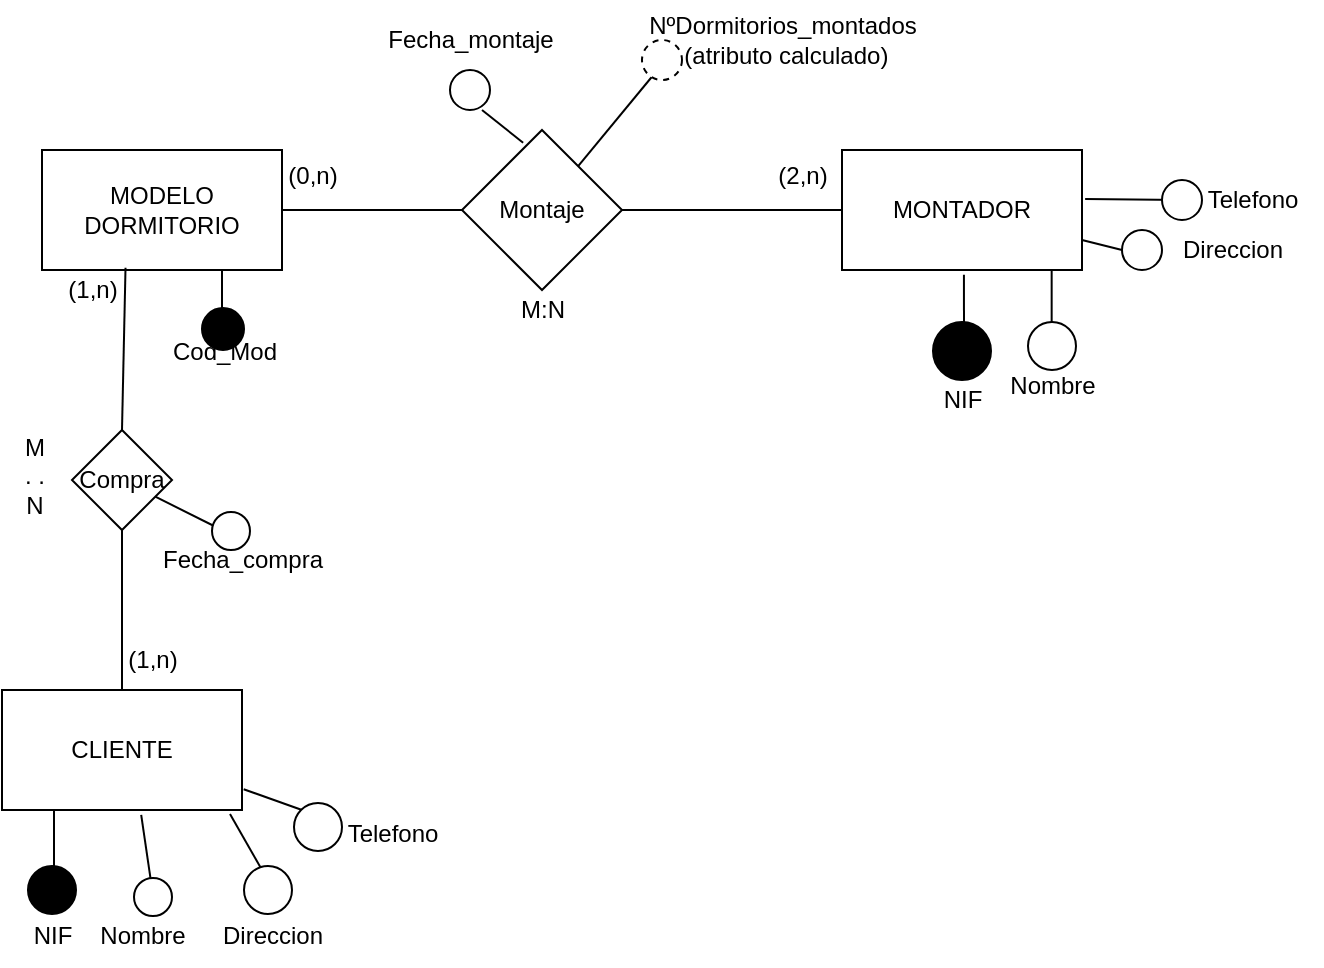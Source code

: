 <mxfile version="24.7.16">
  <diagram name="Página-1" id="wv_io7iDWjd17b4bqiQM">
    <mxGraphModel dx="1588" dy="1448" grid="1" gridSize="10" guides="1" tooltips="1" connect="1" arrows="1" fold="1" page="1" pageScale="1" pageWidth="827" pageHeight="1169" math="0" shadow="0">
      <root>
        <mxCell id="0" />
        <mxCell id="1" parent="0" />
        <mxCell id="RtZUz-rKfvPOxws67RTB-1" value="MODELO DORMITORIO" style="rounded=0;whiteSpace=wrap;html=1;" vertex="1" parent="1">
          <mxGeometry x="104" y="340" width="120" height="60" as="geometry" />
        </mxCell>
        <mxCell id="RtZUz-rKfvPOxws67RTB-2" value="MONTADOR" style="rounded=0;whiteSpace=wrap;html=1;" vertex="1" parent="1">
          <mxGeometry x="504" y="340" width="120" height="60" as="geometry" />
        </mxCell>
        <mxCell id="RtZUz-rKfvPOxws67RTB-3" value="CLIENTE" style="rounded=0;whiteSpace=wrap;html=1;" vertex="1" parent="1">
          <mxGeometry x="84" y="610" width="120" height="60" as="geometry" />
        </mxCell>
        <mxCell id="RtZUz-rKfvPOxws67RTB-4" value="" style="endArrow=none;html=1;rounded=0;exitX=1;exitY=0.5;exitDx=0;exitDy=0;" edge="1" parent="1" source="RtZUz-rKfvPOxws67RTB-1">
          <mxGeometry width="50" height="50" relative="1" as="geometry">
            <mxPoint x="274" y="400" as="sourcePoint" />
            <mxPoint x="324" y="370" as="targetPoint" />
          </mxGeometry>
        </mxCell>
        <mxCell id="RtZUz-rKfvPOxws67RTB-5" value="Montaje" style="rhombus;whiteSpace=wrap;html=1;" vertex="1" parent="1">
          <mxGeometry x="314" y="330" width="80" height="80" as="geometry" />
        </mxCell>
        <mxCell id="RtZUz-rKfvPOxws67RTB-6" value="" style="endArrow=none;html=1;rounded=0;entryX=0;entryY=0.5;entryDx=0;entryDy=0;exitX=1;exitY=0.5;exitDx=0;exitDy=0;" edge="1" parent="1" source="RtZUz-rKfvPOxws67RTB-5" target="RtZUz-rKfvPOxws67RTB-2">
          <mxGeometry width="50" height="50" relative="1" as="geometry">
            <mxPoint x="274" y="400" as="sourcePoint" />
            <mxPoint x="324" y="350" as="targetPoint" />
          </mxGeometry>
        </mxCell>
        <mxCell id="RtZUz-rKfvPOxws67RTB-7" value="(2,n)" style="text;html=1;align=center;verticalAlign=middle;resizable=0;points=[];autosize=1;strokeColor=none;fillColor=none;" vertex="1" parent="1">
          <mxGeometry x="459" y="338" width="50" height="30" as="geometry" />
        </mxCell>
        <mxCell id="RtZUz-rKfvPOxws67RTB-8" value="(0,n)" style="text;html=1;align=center;verticalAlign=middle;resizable=0;points=[];autosize=1;strokeColor=none;fillColor=none;" vertex="1" parent="1">
          <mxGeometry x="214" y="338" width="50" height="30" as="geometry" />
        </mxCell>
        <mxCell id="RtZUz-rKfvPOxws67RTB-9" value="" style="endArrow=none;html=1;rounded=0;entryX=0.75;entryY=1;entryDx=0;entryDy=0;" edge="1" parent="1" target="RtZUz-rKfvPOxws67RTB-1">
          <mxGeometry width="50" height="50" relative="1" as="geometry">
            <mxPoint x="194" y="420" as="sourcePoint" />
            <mxPoint x="324" y="350" as="targetPoint" />
          </mxGeometry>
        </mxCell>
        <mxCell id="RtZUz-rKfvPOxws67RTB-11" value="" style="ellipse;whiteSpace=wrap;html=1;aspect=fixed;fillColor=#000000;" vertex="1" parent="1">
          <mxGeometry x="184" y="419" width="21" height="21" as="geometry" />
        </mxCell>
        <mxCell id="RtZUz-rKfvPOxws67RTB-12" value="Cod_Mod" style="text;html=1;align=center;verticalAlign=middle;resizable=0;points=[];autosize=1;strokeColor=none;fillColor=none;" vertex="1" parent="1">
          <mxGeometry x="154.5" y="426" width="80" height="30" as="geometry" />
        </mxCell>
        <mxCell id="RtZUz-rKfvPOxws67RTB-13" value="" style="endArrow=none;html=1;rounded=0;entryX=0.382;entryY=0.08;entryDx=0;entryDy=0;entryPerimeter=0;" edge="1" parent="1" target="RtZUz-rKfvPOxws67RTB-5">
          <mxGeometry width="50" height="50" relative="1" as="geometry">
            <mxPoint x="324" y="320" as="sourcePoint" />
            <mxPoint x="354" y="310" as="targetPoint" />
          </mxGeometry>
        </mxCell>
        <mxCell id="RtZUz-rKfvPOxws67RTB-14" value="" style="ellipse;whiteSpace=wrap;html=1;aspect=fixed;" vertex="1" parent="1">
          <mxGeometry x="308" y="300" width="20" height="20" as="geometry" />
        </mxCell>
        <mxCell id="RtZUz-rKfvPOxws67RTB-15" value="Fecha_montaje" style="text;html=1;align=center;verticalAlign=middle;resizable=0;points=[];autosize=1;strokeColor=none;fillColor=none;" vertex="1" parent="1">
          <mxGeometry x="263" y="270" width="110" height="30" as="geometry" />
        </mxCell>
        <mxCell id="RtZUz-rKfvPOxws67RTB-16" value="" style="endArrow=none;html=1;rounded=0;entryX=0.508;entryY=1.039;entryDx=0;entryDy=0;entryPerimeter=0;" edge="1" parent="1" target="RtZUz-rKfvPOxws67RTB-2">
          <mxGeometry width="50" height="50" relative="1" as="geometry">
            <mxPoint x="565" y="430" as="sourcePoint" />
            <mxPoint x="564" y="380" as="targetPoint" />
          </mxGeometry>
        </mxCell>
        <mxCell id="RtZUz-rKfvPOxws67RTB-17" value="" style="ellipse;whiteSpace=wrap;html=1;aspect=fixed;fillColor=#000000;" vertex="1" parent="1">
          <mxGeometry x="549.5" y="426" width="29" height="29" as="geometry" />
        </mxCell>
        <mxCell id="RtZUz-rKfvPOxws67RTB-18" value="NIF" style="text;html=1;align=center;verticalAlign=middle;resizable=0;points=[];autosize=1;strokeColor=none;fillColor=none;" vertex="1" parent="1">
          <mxGeometry x="544" y="450" width="40" height="30" as="geometry" />
        </mxCell>
        <mxCell id="RtZUz-rKfvPOxws67RTB-19" value="" style="endArrow=none;html=1;rounded=0;entryX=0.508;entryY=1.039;entryDx=0;entryDy=0;entryPerimeter=0;fontStyle=1" edge="1" parent="1">
          <mxGeometry width="50" height="50" relative="1" as="geometry">
            <mxPoint x="608.83" y="428" as="sourcePoint" />
            <mxPoint x="608.83" y="400" as="targetPoint" />
          </mxGeometry>
        </mxCell>
        <mxCell id="RtZUz-rKfvPOxws67RTB-20" value="" style="ellipse;whiteSpace=wrap;html=1;aspect=fixed;" vertex="1" parent="1">
          <mxGeometry x="597" y="426" width="24" height="24" as="geometry" />
        </mxCell>
        <mxCell id="RtZUz-rKfvPOxws67RTB-21" value="Nombre" style="text;html=1;align=center;verticalAlign=middle;resizable=0;points=[];autosize=1;strokeColor=none;fillColor=none;" vertex="1" parent="1">
          <mxGeometry x="574" y="443" width="70" height="30" as="geometry" />
        </mxCell>
        <mxCell id="RtZUz-rKfvPOxws67RTB-22" value="" style="endArrow=none;html=1;rounded=0;exitX=1;exitY=0.75;exitDx=0;exitDy=0;entryX=0;entryY=0.5;entryDx=0;entryDy=0;" edge="1" parent="1" source="RtZUz-rKfvPOxws67RTB-2" target="RtZUz-rKfvPOxws67RTB-23">
          <mxGeometry width="50" height="50" relative="1" as="geometry">
            <mxPoint x="634" y="430" as="sourcePoint" />
            <mxPoint x="644" y="394" as="targetPoint" />
          </mxGeometry>
        </mxCell>
        <mxCell id="RtZUz-rKfvPOxws67RTB-23" value="" style="ellipse;whiteSpace=wrap;html=1;aspect=fixed;" vertex="1" parent="1">
          <mxGeometry x="644" y="380" width="20" height="20" as="geometry" />
        </mxCell>
        <mxCell id="RtZUz-rKfvPOxws67RTB-24" value="Direccion" style="text;html=1;align=center;verticalAlign=middle;resizable=0;points=[];autosize=1;strokeColor=none;fillColor=none;" vertex="1" parent="1">
          <mxGeometry x="664" y="375" width="70" height="30" as="geometry" />
        </mxCell>
        <mxCell id="RtZUz-rKfvPOxws67RTB-25" value="" style="endArrow=none;html=1;rounded=0;exitX=1.013;exitY=0.409;exitDx=0;exitDy=0;exitPerimeter=0;" edge="1" parent="1" source="RtZUz-rKfvPOxws67RTB-2">
          <mxGeometry width="50" height="50" relative="1" as="geometry">
            <mxPoint x="634" y="430" as="sourcePoint" />
            <mxPoint x="674" y="365" as="targetPoint" />
          </mxGeometry>
        </mxCell>
        <mxCell id="RtZUz-rKfvPOxws67RTB-26" value="" style="ellipse;whiteSpace=wrap;html=1;aspect=fixed;" vertex="1" parent="1">
          <mxGeometry x="664" y="355" width="20" height="20" as="geometry" />
        </mxCell>
        <mxCell id="RtZUz-rKfvPOxws67RTB-27" value="Telefono" style="text;html=1;align=center;verticalAlign=middle;resizable=0;points=[];autosize=1;strokeColor=none;fillColor=none;" vertex="1" parent="1">
          <mxGeometry x="674" y="350" width="70" height="30" as="geometry" />
        </mxCell>
        <mxCell id="RtZUz-rKfvPOxws67RTB-31" value="" style="endArrow=none;html=1;rounded=0;entryX=0.348;entryY=0.981;entryDx=0;entryDy=0;entryPerimeter=0;" edge="1" parent="1" target="RtZUz-rKfvPOxws67RTB-1">
          <mxGeometry width="50" height="50" relative="1" as="geometry">
            <mxPoint x="144" y="480" as="sourcePoint" />
            <mxPoint x="454" y="440" as="targetPoint" />
          </mxGeometry>
        </mxCell>
        <mxCell id="RtZUz-rKfvPOxws67RTB-32" value="Compra" style="rhombus;whiteSpace=wrap;html=1;" vertex="1" parent="1">
          <mxGeometry x="119" y="480" width="50" height="50" as="geometry" />
        </mxCell>
        <mxCell id="RtZUz-rKfvPOxws67RTB-33" value="" style="endArrow=none;html=1;rounded=0;exitX=0.5;exitY=0;exitDx=0;exitDy=0;" edge="1" parent="1" source="RtZUz-rKfvPOxws67RTB-3" target="RtZUz-rKfvPOxws67RTB-32">
          <mxGeometry width="50" height="50" relative="1" as="geometry">
            <mxPoint x="254" y="530" as="sourcePoint" />
            <mxPoint x="304" y="480" as="targetPoint" />
          </mxGeometry>
        </mxCell>
        <mxCell id="RtZUz-rKfvPOxws67RTB-34" value="(1,n)" style="text;html=1;align=center;verticalAlign=middle;resizable=0;points=[];autosize=1;strokeColor=none;fillColor=none;" vertex="1" parent="1">
          <mxGeometry x="134" y="580" width="50" height="30" as="geometry" />
        </mxCell>
        <mxCell id="RtZUz-rKfvPOxws67RTB-35" value="(1,n)" style="text;html=1;align=center;verticalAlign=middle;resizable=0;points=[];autosize=1;strokeColor=none;fillColor=none;" vertex="1" parent="1">
          <mxGeometry x="104" y="395" width="50" height="30" as="geometry" />
        </mxCell>
        <mxCell id="RtZUz-rKfvPOxws67RTB-36" value="" style="endArrow=none;html=1;rounded=0;entryX=0.508;entryY=1.039;entryDx=0;entryDy=0;entryPerimeter=0;" edge="1" parent="1">
          <mxGeometry width="50" height="50" relative="1" as="geometry">
            <mxPoint x="110" y="698" as="sourcePoint" />
            <mxPoint x="110" y="670" as="targetPoint" />
          </mxGeometry>
        </mxCell>
        <mxCell id="RtZUz-rKfvPOxws67RTB-37" value="" style="ellipse;whiteSpace=wrap;html=1;aspect=fixed;fillColor=#000000;" vertex="1" parent="1">
          <mxGeometry x="97" y="698" width="24" height="24" as="geometry" />
        </mxCell>
        <mxCell id="RtZUz-rKfvPOxws67RTB-38" value="NIF" style="text;html=1;align=center;verticalAlign=middle;resizable=0;points=[];autosize=1;strokeColor=none;fillColor=none;" vertex="1" parent="1">
          <mxGeometry x="89" y="718" width="40" height="30" as="geometry" />
        </mxCell>
        <mxCell id="RtZUz-rKfvPOxws67RTB-39" value="" style="ellipse;whiteSpace=wrap;html=1;aspect=fixed;" vertex="1" parent="1">
          <mxGeometry x="150" y="704" width="19" height="19" as="geometry" />
        </mxCell>
        <mxCell id="RtZUz-rKfvPOxws67RTB-40" value="Nombre" style="text;html=1;align=center;verticalAlign=middle;resizable=0;points=[];autosize=1;strokeColor=none;fillColor=none;" vertex="1" parent="1">
          <mxGeometry x="119" y="718" width="70" height="30" as="geometry" />
        </mxCell>
        <mxCell id="RtZUz-rKfvPOxws67RTB-41" value="" style="endArrow=none;html=1;rounded=0;entryX=0.58;entryY=1.04;entryDx=0;entryDy=0;entryPerimeter=0;" edge="1" parent="1" source="RtZUz-rKfvPOxws67RTB-39" target="RtZUz-rKfvPOxws67RTB-3">
          <mxGeometry width="50" height="50" relative="1" as="geometry">
            <mxPoint x="214" y="680" as="sourcePoint" />
            <mxPoint x="264" y="630" as="targetPoint" />
          </mxGeometry>
        </mxCell>
        <mxCell id="RtZUz-rKfvPOxws67RTB-42" value="" style="endArrow=none;html=1;rounded=0;entryX=0.95;entryY=1.033;entryDx=0;entryDy=0;entryPerimeter=0;" edge="1" parent="1" target="RtZUz-rKfvPOxws67RTB-3">
          <mxGeometry width="50" height="50" relative="1" as="geometry">
            <mxPoint x="214" y="700" as="sourcePoint" />
            <mxPoint x="264" y="630" as="targetPoint" />
          </mxGeometry>
        </mxCell>
        <mxCell id="RtZUz-rKfvPOxws67RTB-43" value="" style="ellipse;whiteSpace=wrap;html=1;aspect=fixed;" vertex="1" parent="1">
          <mxGeometry x="205" y="698" width="24" height="24" as="geometry" />
        </mxCell>
        <mxCell id="RtZUz-rKfvPOxws67RTB-44" value="Direccion" style="text;html=1;align=center;verticalAlign=middle;resizable=0;points=[];autosize=1;strokeColor=none;fillColor=none;" vertex="1" parent="1">
          <mxGeometry x="184" y="718" width="70" height="30" as="geometry" />
        </mxCell>
        <mxCell id="RtZUz-rKfvPOxws67RTB-45" value="" style="endArrow=none;html=1;rounded=0;exitX=1.007;exitY=0.827;exitDx=0;exitDy=0;exitPerimeter=0;" edge="1" parent="1" source="RtZUz-rKfvPOxws67RTB-3">
          <mxGeometry width="50" height="50" relative="1" as="geometry">
            <mxPoint x="214" y="680" as="sourcePoint" />
            <mxPoint x="234" y="670" as="targetPoint" />
          </mxGeometry>
        </mxCell>
        <mxCell id="RtZUz-rKfvPOxws67RTB-46" value="" style="ellipse;whiteSpace=wrap;html=1;aspect=fixed;" vertex="1" parent="1">
          <mxGeometry x="230" y="666.5" width="24" height="24" as="geometry" />
        </mxCell>
        <mxCell id="RtZUz-rKfvPOxws67RTB-47" value="Telefono" style="text;html=1;align=center;verticalAlign=middle;resizable=0;points=[];autosize=1;strokeColor=none;fillColor=none;" vertex="1" parent="1">
          <mxGeometry x="244" y="666.5" width="70" height="30" as="geometry" />
        </mxCell>
        <mxCell id="RtZUz-rKfvPOxws67RTB-48" value="" style="endArrow=none;html=1;rounded=0;" edge="1" parent="1" source="RtZUz-rKfvPOxws67RTB-32">
          <mxGeometry width="50" height="50" relative="1" as="geometry">
            <mxPoint x="214" y="580" as="sourcePoint" />
            <mxPoint x="194" y="530" as="targetPoint" />
          </mxGeometry>
        </mxCell>
        <mxCell id="RtZUz-rKfvPOxws67RTB-50" value="" style="ellipse;whiteSpace=wrap;html=1;aspect=fixed;" vertex="1" parent="1">
          <mxGeometry x="189" y="521" width="19" height="19" as="geometry" />
        </mxCell>
        <mxCell id="RtZUz-rKfvPOxws67RTB-51" value="Fecha_compra" style="text;html=1;align=center;verticalAlign=middle;resizable=0;points=[];autosize=1;strokeColor=none;fillColor=none;" vertex="1" parent="1">
          <mxGeometry x="154" y="530" width="100" height="30" as="geometry" />
        </mxCell>
        <mxCell id="RtZUz-rKfvPOxws67RTB-52" value="M:N" style="text;html=1;align=center;verticalAlign=middle;resizable=0;points=[];autosize=1;strokeColor=none;fillColor=none;" vertex="1" parent="1">
          <mxGeometry x="329" y="405" width="50" height="30" as="geometry" />
        </mxCell>
        <mxCell id="RtZUz-rKfvPOxws67RTB-53" value="M&lt;br&gt;. .&lt;br&gt;N" style="text;html=1;align=center;verticalAlign=middle;resizable=0;points=[];autosize=1;strokeColor=none;fillColor=none;" vertex="1" parent="1">
          <mxGeometry x="85" y="473" width="30" height="60" as="geometry" />
        </mxCell>
        <mxCell id="RtZUz-rKfvPOxws67RTB-54" value="" style="endArrow=none;html=1;rounded=0;" edge="1" parent="1" source="RtZUz-rKfvPOxws67RTB-5">
          <mxGeometry width="50" height="50" relative="1" as="geometry">
            <mxPoint x="350" y="400" as="sourcePoint" />
            <mxPoint x="420" y="290" as="targetPoint" />
          </mxGeometry>
        </mxCell>
        <mxCell id="RtZUz-rKfvPOxws67RTB-55" value="NºDormitorios_montados&lt;div&gt;&amp;nbsp;(atributo calculado)&lt;/div&gt;" style="text;html=1;align=center;verticalAlign=middle;resizable=0;points=[];autosize=1;strokeColor=none;fillColor=none;" vertex="1" parent="1">
          <mxGeometry x="394" y="265" width="160" height="40" as="geometry" />
        </mxCell>
        <mxCell id="RtZUz-rKfvPOxws67RTB-57" value="" style="ellipse;whiteSpace=wrap;html=1;align=center;dashed=1;" vertex="1" parent="1">
          <mxGeometry x="404" y="285" width="20" height="20" as="geometry" />
        </mxCell>
      </root>
    </mxGraphModel>
  </diagram>
</mxfile>
